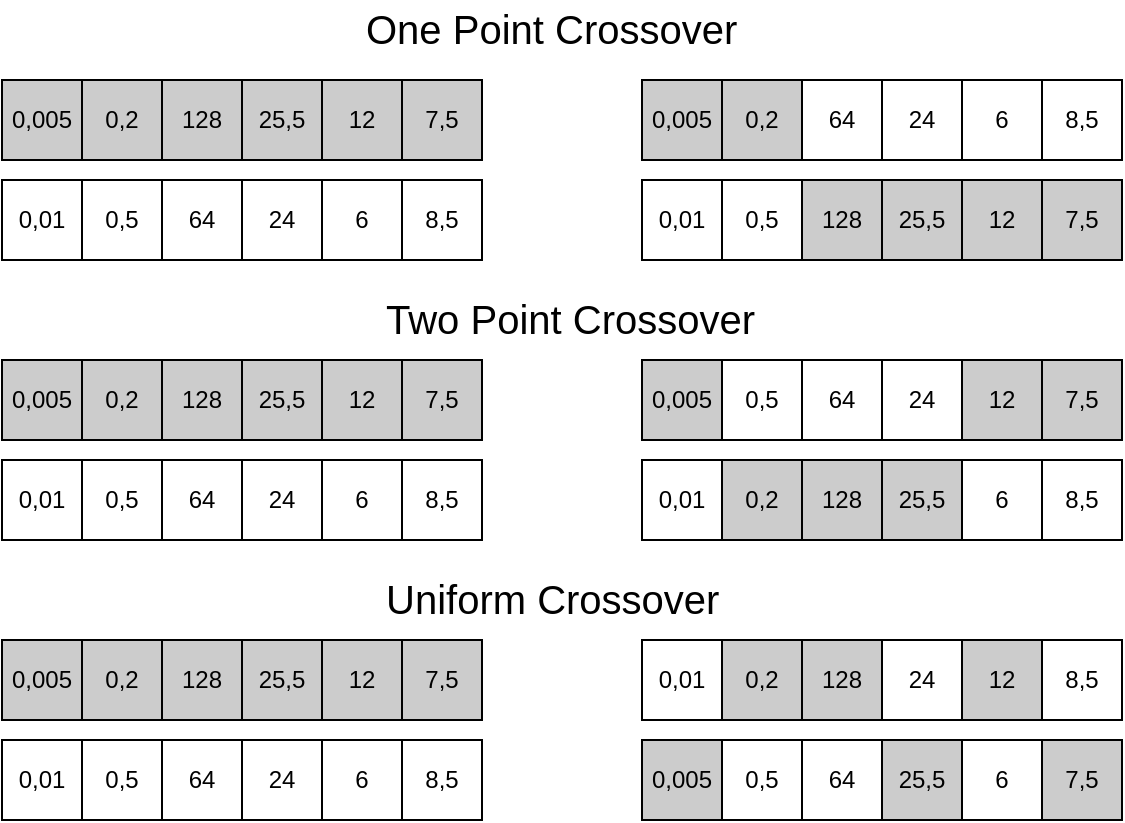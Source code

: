 <mxfile version="11.0.4" type="device"><diagram id="8BykJtwKUNW7mLoYXd8D" name="Page-1"><mxGraphModel dx="813" dy="460" grid="1" gridSize="10" guides="1" tooltips="1" connect="1" arrows="1" fold="1" page="1" pageScale="1" pageWidth="850" pageHeight="1100" math="0" shadow="0"><root><mxCell id="0"/><mxCell id="1" parent="0"/><mxCell id="InScXX7SMrwgWPO9UVvm-1" value="0,005" style="rounded=0;whiteSpace=wrap;html=1;fillColor=#CCCCCC;" vertex="1" parent="1"><mxGeometry x="120" y="240" width="40" height="40" as="geometry"/></mxCell><mxCell id="InScXX7SMrwgWPO9UVvm-2" value="0,2" style="rounded=0;whiteSpace=wrap;html=1;gradientColor=none;fillColor=#CCCCCC;strokeColor=#000000;" vertex="1" parent="1"><mxGeometry x="160" y="240" width="40" height="40" as="geometry"/></mxCell><mxCell id="InScXX7SMrwgWPO9UVvm-3" value="128" style="rounded=0;whiteSpace=wrap;html=1;fillColor=#CCCCCC;" vertex="1" parent="1"><mxGeometry x="200" y="240" width="40" height="40" as="geometry"/></mxCell><mxCell id="InScXX7SMrwgWPO9UVvm-4" value="25,5" style="rounded=0;whiteSpace=wrap;html=1;fillColor=#CCCCCC;" vertex="1" parent="1"><mxGeometry x="240" y="240" width="40" height="40" as="geometry"/></mxCell><mxCell id="InScXX7SMrwgWPO9UVvm-5" value="12" style="rounded=0;whiteSpace=wrap;html=1;fillColor=#CCCCCC;" vertex="1" parent="1"><mxGeometry x="280" y="240" width="40" height="40" as="geometry"/></mxCell><mxCell id="InScXX7SMrwgWPO9UVvm-6" value="7,5" style="rounded=0;whiteSpace=wrap;html=1;fillColor=#CCCCCC;" vertex="1" parent="1"><mxGeometry x="320" y="240" width="40" height="40" as="geometry"/></mxCell><mxCell id="InScXX7SMrwgWPO9UVvm-7" value="0,01" style="rounded=0;whiteSpace=wrap;html=1;" vertex="1" parent="1"><mxGeometry x="120" y="290" width="40" height="40" as="geometry"/></mxCell><mxCell id="InScXX7SMrwgWPO9UVvm-8" value="0,5" style="rounded=0;whiteSpace=wrap;html=1;" vertex="1" parent="1"><mxGeometry x="160" y="290" width="40" height="40" as="geometry"/></mxCell><mxCell id="InScXX7SMrwgWPO9UVvm-9" value="64" style="rounded=0;whiteSpace=wrap;html=1;" vertex="1" parent="1"><mxGeometry x="200" y="290" width="40" height="40" as="geometry"/></mxCell><mxCell id="InScXX7SMrwgWPO9UVvm-10" value="24" style="rounded=0;whiteSpace=wrap;html=1;" vertex="1" parent="1"><mxGeometry x="240" y="290" width="40" height="40" as="geometry"/></mxCell><mxCell id="InScXX7SMrwgWPO9UVvm-11" value="6" style="rounded=0;whiteSpace=wrap;html=1;" vertex="1" parent="1"><mxGeometry x="280" y="290" width="40" height="40" as="geometry"/></mxCell><mxCell id="InScXX7SMrwgWPO9UVvm-12" value="8,5" style="rounded=0;whiteSpace=wrap;html=1;" vertex="1" parent="1"><mxGeometry x="320" y="290" width="40" height="40" as="geometry"/></mxCell><mxCell id="InScXX7SMrwgWPO9UVvm-13" value="0,005" style="rounded=0;whiteSpace=wrap;html=1;fillColor=#CCCCCC;" vertex="1" parent="1"><mxGeometry x="440" y="240" width="40" height="40" as="geometry"/></mxCell><mxCell id="InScXX7SMrwgWPO9UVvm-14" value="0,2" style="rounded=0;whiteSpace=wrap;html=1;gradientColor=none;fillColor=#CCCCCC;strokeColor=#000000;" vertex="1" parent="1"><mxGeometry x="480" y="240" width="40" height="40" as="geometry"/></mxCell><mxCell id="InScXX7SMrwgWPO9UVvm-15" value="128" style="rounded=0;whiteSpace=wrap;html=1;fillColor=#CCCCCC;" vertex="1" parent="1"><mxGeometry x="520" y="290" width="40" height="40" as="geometry"/></mxCell><mxCell id="InScXX7SMrwgWPO9UVvm-16" value="25,5" style="rounded=0;whiteSpace=wrap;html=1;fillColor=#CCCCCC;" vertex="1" parent="1"><mxGeometry x="560" y="290" width="40" height="40" as="geometry"/></mxCell><mxCell id="InScXX7SMrwgWPO9UVvm-17" value="12" style="rounded=0;whiteSpace=wrap;html=1;fillColor=#CCCCCC;" vertex="1" parent="1"><mxGeometry x="600" y="290" width="40" height="40" as="geometry"/></mxCell><mxCell id="InScXX7SMrwgWPO9UVvm-18" value="7,5" style="rounded=0;whiteSpace=wrap;html=1;fillColor=#CCCCCC;" vertex="1" parent="1"><mxGeometry x="640" y="290" width="40" height="40" as="geometry"/></mxCell><mxCell id="InScXX7SMrwgWPO9UVvm-19" value="0,01" style="rounded=0;whiteSpace=wrap;html=1;" vertex="1" parent="1"><mxGeometry x="440" y="290" width="40" height="40" as="geometry"/></mxCell><mxCell id="InScXX7SMrwgWPO9UVvm-20" value="0,5" style="rounded=0;whiteSpace=wrap;html=1;" vertex="1" parent="1"><mxGeometry x="480" y="290" width="40" height="40" as="geometry"/></mxCell><mxCell id="InScXX7SMrwgWPO9UVvm-21" value="64" style="rounded=0;whiteSpace=wrap;html=1;" vertex="1" parent="1"><mxGeometry x="520" y="240" width="40" height="40" as="geometry"/></mxCell><mxCell id="InScXX7SMrwgWPO9UVvm-22" value="24" style="rounded=0;whiteSpace=wrap;html=1;" vertex="1" parent="1"><mxGeometry x="560" y="240" width="40" height="40" as="geometry"/></mxCell><mxCell id="InScXX7SMrwgWPO9UVvm-23" value="6" style="rounded=0;whiteSpace=wrap;html=1;" vertex="1" parent="1"><mxGeometry x="600" y="240" width="40" height="40" as="geometry"/></mxCell><mxCell id="InScXX7SMrwgWPO9UVvm-24" value="8,5" style="rounded=0;whiteSpace=wrap;html=1;" vertex="1" parent="1"><mxGeometry x="640" y="240" width="40" height="40" as="geometry"/></mxCell><mxCell id="InScXX7SMrwgWPO9UVvm-25" value="0,005" style="rounded=0;whiteSpace=wrap;html=1;fillColor=#CCCCCC;" vertex="1" parent="1"><mxGeometry x="120" y="380" width="40" height="40" as="geometry"/></mxCell><mxCell id="InScXX7SMrwgWPO9UVvm-26" value="0,2" style="rounded=0;whiteSpace=wrap;html=1;gradientColor=none;fillColor=#CCCCCC;strokeColor=#000000;" vertex="1" parent="1"><mxGeometry x="160" y="380" width="40" height="40" as="geometry"/></mxCell><mxCell id="InScXX7SMrwgWPO9UVvm-27" value="128" style="rounded=0;whiteSpace=wrap;html=1;fillColor=#CCCCCC;" vertex="1" parent="1"><mxGeometry x="200" y="380" width="40" height="40" as="geometry"/></mxCell><mxCell id="InScXX7SMrwgWPO9UVvm-28" value="25,5" style="rounded=0;whiteSpace=wrap;html=1;fillColor=#CCCCCC;" vertex="1" parent="1"><mxGeometry x="240" y="380" width="40" height="40" as="geometry"/></mxCell><mxCell id="InScXX7SMrwgWPO9UVvm-29" value="12" style="rounded=0;whiteSpace=wrap;html=1;fillColor=#CCCCCC;" vertex="1" parent="1"><mxGeometry x="280" y="380" width="40" height="40" as="geometry"/></mxCell><mxCell id="InScXX7SMrwgWPO9UVvm-30" value="7,5" style="rounded=0;whiteSpace=wrap;html=1;fillColor=#CCCCCC;" vertex="1" parent="1"><mxGeometry x="320" y="380" width="40" height="40" as="geometry"/></mxCell><mxCell id="InScXX7SMrwgWPO9UVvm-31" value="0,01" style="rounded=0;whiteSpace=wrap;html=1;" vertex="1" parent="1"><mxGeometry x="120" y="430" width="40" height="40" as="geometry"/></mxCell><mxCell id="InScXX7SMrwgWPO9UVvm-32" value="0,5" style="rounded=0;whiteSpace=wrap;html=1;" vertex="1" parent="1"><mxGeometry x="160" y="430" width="40" height="40" as="geometry"/></mxCell><mxCell id="InScXX7SMrwgWPO9UVvm-33" value="64" style="rounded=0;whiteSpace=wrap;html=1;" vertex="1" parent="1"><mxGeometry x="200" y="430" width="40" height="40" as="geometry"/></mxCell><mxCell id="InScXX7SMrwgWPO9UVvm-34" value="24" style="rounded=0;whiteSpace=wrap;html=1;" vertex="1" parent="1"><mxGeometry x="240" y="430" width="40" height="40" as="geometry"/></mxCell><mxCell id="InScXX7SMrwgWPO9UVvm-35" value="6" style="rounded=0;whiteSpace=wrap;html=1;" vertex="1" parent="1"><mxGeometry x="280" y="430" width="40" height="40" as="geometry"/></mxCell><mxCell id="InScXX7SMrwgWPO9UVvm-36" value="8,5" style="rounded=0;whiteSpace=wrap;html=1;" vertex="1" parent="1"><mxGeometry x="320" y="430" width="40" height="40" as="geometry"/></mxCell><mxCell id="InScXX7SMrwgWPO9UVvm-37" value="0,005" style="rounded=0;whiteSpace=wrap;html=1;fillColor=#CCCCCC;" vertex="1" parent="1"><mxGeometry x="440" y="380" width="40" height="40" as="geometry"/></mxCell><mxCell id="InScXX7SMrwgWPO9UVvm-38" value="0,2" style="rounded=0;whiteSpace=wrap;html=1;gradientColor=none;fillColor=#CCCCCC;strokeColor=#000000;" vertex="1" parent="1"><mxGeometry x="480" y="430" width="40" height="40" as="geometry"/></mxCell><mxCell id="InScXX7SMrwgWPO9UVvm-39" value="128" style="rounded=0;whiteSpace=wrap;html=1;fillColor=#CCCCCC;" vertex="1" parent="1"><mxGeometry x="520" y="430" width="40" height="40" as="geometry"/></mxCell><mxCell id="InScXX7SMrwgWPO9UVvm-40" value="25,5" style="rounded=0;whiteSpace=wrap;html=1;fillColor=#CCCCCC;" vertex="1" parent="1"><mxGeometry x="560" y="430" width="40" height="40" as="geometry"/></mxCell><mxCell id="InScXX7SMrwgWPO9UVvm-41" value="12" style="rounded=0;whiteSpace=wrap;html=1;fillColor=#CCCCCC;" vertex="1" parent="1"><mxGeometry x="600" y="380" width="40" height="40" as="geometry"/></mxCell><mxCell id="InScXX7SMrwgWPO9UVvm-42" value="7,5" style="rounded=0;whiteSpace=wrap;html=1;fillColor=#CCCCCC;" vertex="1" parent="1"><mxGeometry x="640" y="380" width="40" height="40" as="geometry"/></mxCell><mxCell id="InScXX7SMrwgWPO9UVvm-43" value="0,01" style="rounded=0;whiteSpace=wrap;html=1;" vertex="1" parent="1"><mxGeometry x="440" y="430" width="40" height="40" as="geometry"/></mxCell><mxCell id="InScXX7SMrwgWPO9UVvm-44" value="0,5" style="rounded=0;whiteSpace=wrap;html=1;" vertex="1" parent="1"><mxGeometry x="480" y="380" width="40" height="40" as="geometry"/></mxCell><mxCell id="InScXX7SMrwgWPO9UVvm-45" value="64" style="rounded=0;whiteSpace=wrap;html=1;" vertex="1" parent="1"><mxGeometry x="520" y="380" width="40" height="40" as="geometry"/></mxCell><mxCell id="InScXX7SMrwgWPO9UVvm-46" value="24" style="rounded=0;whiteSpace=wrap;html=1;" vertex="1" parent="1"><mxGeometry x="560" y="380" width="40" height="40" as="geometry"/></mxCell><mxCell id="InScXX7SMrwgWPO9UVvm-47" value="6" style="rounded=0;whiteSpace=wrap;html=1;" vertex="1" parent="1"><mxGeometry x="600" y="430" width="40" height="40" as="geometry"/></mxCell><mxCell id="InScXX7SMrwgWPO9UVvm-48" value="8,5" style="rounded=0;whiteSpace=wrap;html=1;" vertex="1" parent="1"><mxGeometry x="640" y="430" width="40" height="40" as="geometry"/></mxCell><mxCell id="InScXX7SMrwgWPO9UVvm-49" value="0,005" style="rounded=0;whiteSpace=wrap;html=1;fillColor=#CCCCCC;" vertex="1" parent="1"><mxGeometry x="120" y="520" width="40" height="40" as="geometry"/></mxCell><mxCell id="InScXX7SMrwgWPO9UVvm-50" value="0,2" style="rounded=0;whiteSpace=wrap;html=1;gradientColor=none;fillColor=#CCCCCC;strokeColor=#000000;" vertex="1" parent="1"><mxGeometry x="160" y="520" width="40" height="40" as="geometry"/></mxCell><mxCell id="InScXX7SMrwgWPO9UVvm-51" value="128" style="rounded=0;whiteSpace=wrap;html=1;fillColor=#CCCCCC;" vertex="1" parent="1"><mxGeometry x="200" y="520" width="40" height="40" as="geometry"/></mxCell><mxCell id="InScXX7SMrwgWPO9UVvm-52" value="25,5" style="rounded=0;whiteSpace=wrap;html=1;fillColor=#CCCCCC;" vertex="1" parent="1"><mxGeometry x="240" y="520" width="40" height="40" as="geometry"/></mxCell><mxCell id="InScXX7SMrwgWPO9UVvm-53" value="12" style="rounded=0;whiteSpace=wrap;html=1;fillColor=#CCCCCC;" vertex="1" parent="1"><mxGeometry x="280" y="520" width="40" height="40" as="geometry"/></mxCell><mxCell id="InScXX7SMrwgWPO9UVvm-54" value="7,5" style="rounded=0;whiteSpace=wrap;html=1;fillColor=#CCCCCC;" vertex="1" parent="1"><mxGeometry x="320" y="520" width="40" height="40" as="geometry"/></mxCell><mxCell id="InScXX7SMrwgWPO9UVvm-55" value="0,01" style="rounded=0;whiteSpace=wrap;html=1;" vertex="1" parent="1"><mxGeometry x="120" y="570" width="40" height="40" as="geometry"/></mxCell><mxCell id="InScXX7SMrwgWPO9UVvm-56" value="0,5" style="rounded=0;whiteSpace=wrap;html=1;" vertex="1" parent="1"><mxGeometry x="160" y="570" width="40" height="40" as="geometry"/></mxCell><mxCell id="InScXX7SMrwgWPO9UVvm-57" value="64" style="rounded=0;whiteSpace=wrap;html=1;" vertex="1" parent="1"><mxGeometry x="200" y="570" width="40" height="40" as="geometry"/></mxCell><mxCell id="InScXX7SMrwgWPO9UVvm-58" value="24" style="rounded=0;whiteSpace=wrap;html=1;" vertex="1" parent="1"><mxGeometry x="240" y="570" width="40" height="40" as="geometry"/></mxCell><mxCell id="InScXX7SMrwgWPO9UVvm-59" value="6" style="rounded=0;whiteSpace=wrap;html=1;" vertex="1" parent="1"><mxGeometry x="280" y="570" width="40" height="40" as="geometry"/></mxCell><mxCell id="InScXX7SMrwgWPO9UVvm-60" value="8,5" style="rounded=0;whiteSpace=wrap;html=1;" vertex="1" parent="1"><mxGeometry x="320" y="570" width="40" height="40" as="geometry"/></mxCell><mxCell id="InScXX7SMrwgWPO9UVvm-61" value="0,005" style="rounded=0;whiteSpace=wrap;html=1;fillColor=#CCCCCC;" vertex="1" parent="1"><mxGeometry x="440" y="570" width="40" height="40" as="geometry"/></mxCell><mxCell id="InScXX7SMrwgWPO9UVvm-62" value="0,2" style="rounded=0;whiteSpace=wrap;html=1;gradientColor=none;fillColor=#CCCCCC;strokeColor=#000000;" vertex="1" parent="1"><mxGeometry x="480" y="520" width="40" height="40" as="geometry"/></mxCell><mxCell id="InScXX7SMrwgWPO9UVvm-63" value="128" style="rounded=0;whiteSpace=wrap;html=1;fillColor=#CCCCCC;" vertex="1" parent="1"><mxGeometry x="520" y="520" width="40" height="40" as="geometry"/></mxCell><mxCell id="InScXX7SMrwgWPO9UVvm-64" value="25,5" style="rounded=0;whiteSpace=wrap;html=1;fillColor=#CCCCCC;" vertex="1" parent="1"><mxGeometry x="560" y="570" width="40" height="40" as="geometry"/></mxCell><mxCell id="InScXX7SMrwgWPO9UVvm-65" value="12" style="rounded=0;whiteSpace=wrap;html=1;fillColor=#CCCCCC;" vertex="1" parent="1"><mxGeometry x="600" y="520" width="40" height="40" as="geometry"/></mxCell><mxCell id="InScXX7SMrwgWPO9UVvm-66" value="7,5" style="rounded=0;whiteSpace=wrap;html=1;fillColor=#CCCCCC;" vertex="1" parent="1"><mxGeometry x="640" y="570" width="40" height="40" as="geometry"/></mxCell><mxCell id="InScXX7SMrwgWPO9UVvm-67" value="0,01" style="rounded=0;whiteSpace=wrap;html=1;" vertex="1" parent="1"><mxGeometry x="440" y="520" width="40" height="40" as="geometry"/></mxCell><mxCell id="InScXX7SMrwgWPO9UVvm-68" value="0,5" style="rounded=0;whiteSpace=wrap;html=1;" vertex="1" parent="1"><mxGeometry x="480" y="570" width="40" height="40" as="geometry"/></mxCell><mxCell id="InScXX7SMrwgWPO9UVvm-69" value="64" style="rounded=0;whiteSpace=wrap;html=1;" vertex="1" parent="1"><mxGeometry x="520" y="570" width="40" height="40" as="geometry"/></mxCell><mxCell id="InScXX7SMrwgWPO9UVvm-70" value="24" style="rounded=0;whiteSpace=wrap;html=1;" vertex="1" parent="1"><mxGeometry x="560" y="520" width="40" height="40" as="geometry"/></mxCell><mxCell id="InScXX7SMrwgWPO9UVvm-71" value="6" style="rounded=0;whiteSpace=wrap;html=1;" vertex="1" parent="1"><mxGeometry x="600" y="570" width="40" height="40" as="geometry"/></mxCell><mxCell id="InScXX7SMrwgWPO9UVvm-72" value="8,5" style="rounded=0;whiteSpace=wrap;html=1;" vertex="1" parent="1"><mxGeometry x="640" y="520" width="40" height="40" as="geometry"/></mxCell><mxCell id="InScXX7SMrwgWPO9UVvm-74" value="&lt;font style=&quot;font-size: 20px&quot;&gt;One Point Crossover&lt;br&gt;&lt;/font&gt;" style="text;html=1;resizable=0;points=[];autosize=1;align=left;verticalAlign=top;spacingTop=-4;" vertex="1" parent="1"><mxGeometry x="300" y="200" width="200" height="20" as="geometry"/></mxCell><mxCell id="InScXX7SMrwgWPO9UVvm-76" value="&lt;font style=&quot;font-size: 20px&quot;&gt;Two Point Crossover&lt;br&gt;&lt;/font&gt;" style="text;html=1;resizable=0;points=[];autosize=1;align=left;verticalAlign=top;spacingTop=-4;" vertex="1" parent="1"><mxGeometry x="310" y="345" width="200" height="20" as="geometry"/></mxCell><mxCell id="InScXX7SMrwgWPO9UVvm-78" value="&lt;font style=&quot;font-size: 20px&quot;&gt;Uniform Crossover&lt;br&gt;&lt;/font&gt;" style="text;html=1;resizable=0;points=[];autosize=1;align=left;verticalAlign=top;spacingTop=-4;" vertex="1" parent="1"><mxGeometry x="310" y="485" width="180" height="20" as="geometry"/></mxCell></root></mxGraphModel></diagram></mxfile>